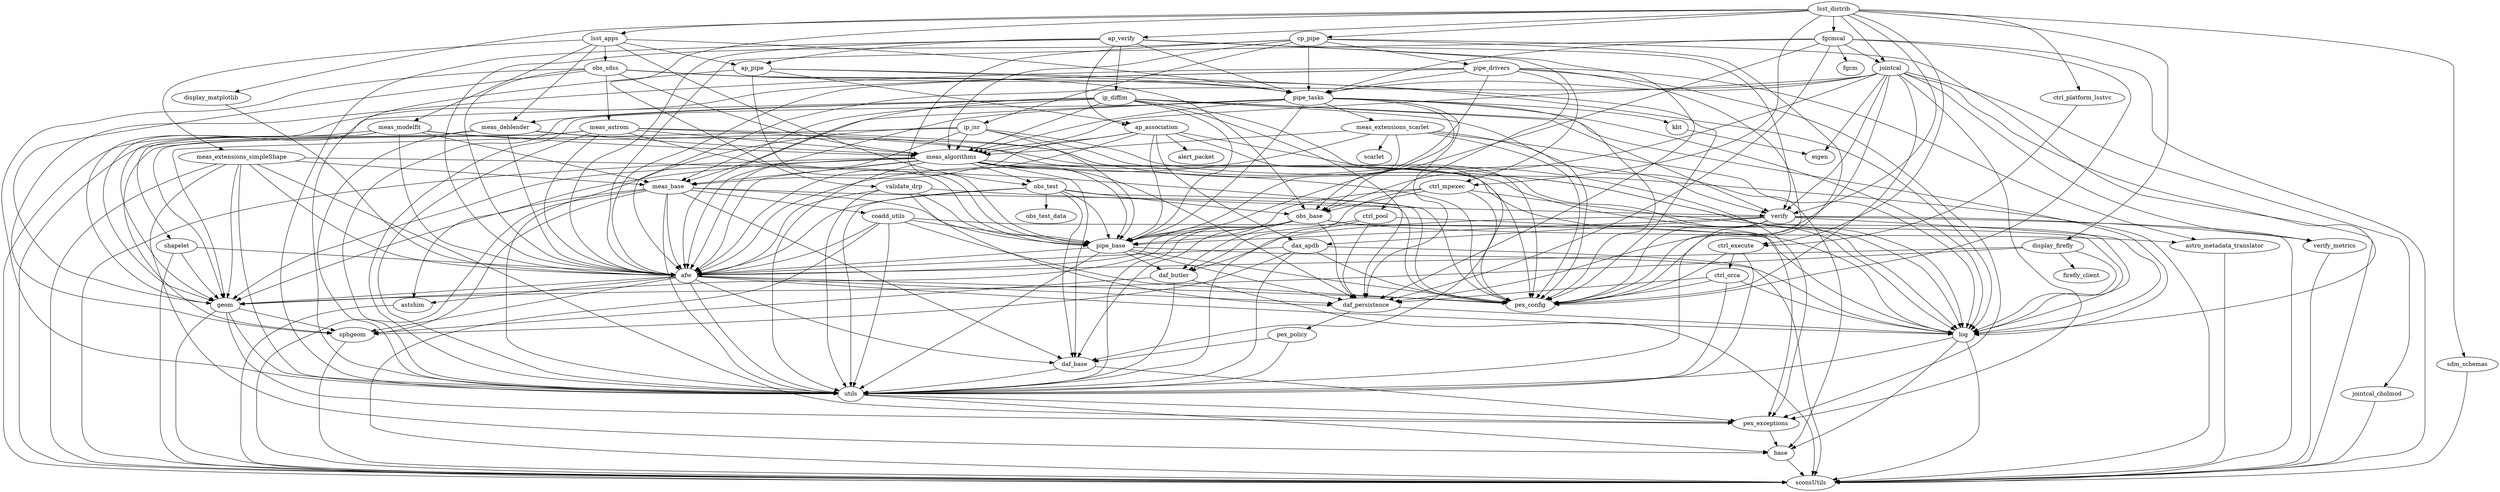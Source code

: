 // Graph for lsst_distrib
digraph {
	lsst_distrib
	lsst_distrib -> lsst_apps
	lsst_apps
	lsst_apps -> meas_deblender
	meas_deblender
	meas_deblender -> afw
	afw
	afw -> daf_base
	daf_base
	daf_base -> utils
	utils
	utils -> base
	base
	base -> sconsUtils
	sconsUtils
	utils -> pex_exceptions
	pex_exceptions
	pex_exceptions -> base
	base
	daf_base -> pex_exceptions
	pex_exceptions
	afw -> daf_persistence
	daf_persistence
	daf_persistence -> log
	log
	log -> base
	base
	log -> sconsUtils
	sconsUtils
	log -> utils
	utils
	daf_persistence -> pex_policy
	pex_policy
	pex_policy -> daf_base
	daf_base
	pex_policy -> utils
	utils
	afw -> pex_config
	pex_config
	afw -> geom
	geom
	geom -> sconsUtils
	sconsUtils
	geom -> sphgeom
	sphgeom
	sphgeom -> sconsUtils
	sconsUtils
	geom -> pex_exceptions
	pex_exceptions
	geom -> utils
	utils
	afw -> log
	log
	afw -> sphgeom
	sphgeom
	afw -> utils
	utils
	afw -> astshim
	astshim
	astshim -> sconsUtils
	sconsUtils
	meas_deblender -> log
	log
	meas_deblender -> meas_algorithms
	meas_algorithms
	meas_algorithms -> astshim
	astshim
	meas_algorithms -> daf_base
	daf_base
	meas_algorithms -> daf_persistence
	daf_persistence
	meas_algorithms -> geom
	geom
	meas_algorithms -> afw
	afw
	meas_algorithms -> log
	log
	meas_algorithms -> meas_base
	meas_base
	meas_base -> utils
	utils
	meas_base -> geom
	geom
	meas_base -> afw
	afw
	meas_base -> coadd_utils
	coadd_utils
	coadd_utils -> afw
	afw
	coadd_utils -> log
	log
	coadd_utils -> pex_config
	pex_config
	coadd_utils -> pipe_base
	pipe_base
	pipe_base -> daf_butler
	daf_butler
	daf_butler -> sphgeom
	sphgeom
	daf_butler -> sconsUtils
	sconsUtils
	daf_butler -> utils
	utils
	pipe_base -> daf_persistence
	daf_persistence
	pipe_base -> log
	log
	pipe_base -> pex_config
	pex_config
	pipe_base -> utils
	utils
	pipe_base -> afw
	afw
	coadd_utils -> sconsUtils
	sconsUtils
	coadd_utils -> utils
	utils
	meas_base -> daf_base
	daf_base
	meas_base -> sphgeom
	sphgeom
	meas_base -> pex_config
	pex_config
	meas_base -> pipe_base
	pipe_base
	meas_base -> sconsUtils
	sconsUtils
	meas_algorithms -> obs_test
	obs_test
	obs_test -> afw
	afw
	obs_test -> daf_base
	daf_base
	obs_test -> obs_base
	obs_base
	obs_base -> daf_base
	daf_base
	obs_base -> log
	log
	obs_base -> daf_persistence
	daf_persistence
	obs_base -> afw
	afw
	obs_base -> utils
	utils
	obs_base -> astro_metadata_translator
	astro_metadata_translator
	astro_metadata_translator -> sconsUtils
	sconsUtils
	obs_base -> geom
	geom
	obs_base -> daf_butler
	daf_butler
	obs_base -> pipe_base
	pipe_base
	obs_test -> pex_config
	pex_config
	obs_test -> utils
	utils
	obs_test -> obs_test_data
	obs_test_data
	obs_test -> pipe_base
	pipe_base
	meas_algorithms -> pex_config
	pex_config
	meas_algorithms -> pex_exceptions
	pex_exceptions
	meas_algorithms -> pipe_base
	pipe_base
	meas_algorithms -> sconsUtils
	sconsUtils
	meas_algorithms -> utils
	utils
	meas_deblender -> sconsUtils
	sconsUtils
	meas_deblender -> utils
	utils
	lsst_apps -> meas_modelfit
	meas_modelfit
	meas_modelfit -> afw
	afw
	meas_modelfit -> meas_algorithms
	meas_algorithms
	meas_modelfit -> meas_base
	meas_base
	meas_modelfit -> log
	log
	meas_modelfit -> sconsUtils
	sconsUtils
	meas_modelfit -> shapelet
	shapelet
	shapelet -> afw
	afw
	shapelet -> sconsUtils
	sconsUtils
	shapelet -> geom
	geom
	meas_modelfit -> geom
	geom
	lsst_apps -> pipe_tasks
	pipe_tasks
	pipe_tasks -> afw
	afw
	pipe_tasks -> daf_persistence
	daf_persistence
	pipe_tasks -> log
	log
	pipe_tasks -> meas_base
	meas_base
	pipe_tasks -> pipe_base
	pipe_base
	pipe_tasks -> pex_config
	pex_config
	pipe_tasks -> utils
	utils
	pipe_tasks -> obs_base
	obs_base
	pipe_tasks -> meas_algorithms
	meas_algorithms
	pipe_tasks -> meas_extensions_scarlet
	meas_extensions_scarlet
	meas_extensions_scarlet -> base
	base
	meas_extensions_scarlet -> afw
	afw
	meas_extensions_scarlet -> log
	log
	meas_extensions_scarlet -> scarlet
	scarlet
	meas_extensions_scarlet -> pex_config
	pex_config
	meas_extensions_scarlet -> pipe_base
	pipe_base
	meas_extensions_scarlet -> meas_algorithms
	meas_algorithms
	pipe_tasks -> kht
	kht
	kht -> eigen
	eigen
	lsst_apps -> ap_pipe
	ap_pipe
	ap_pipe -> utils
	utils
	ap_pipe -> pex_config
	pex_config
	ap_pipe -> pipe_base
	pipe_base
	ap_pipe -> pipe_tasks
	pipe_tasks
	ap_pipe -> ap_association
	ap_association
	ap_association -> afw
	afw
	ap_association -> alert_packet
	alert_packet
	ap_association -> dax_apdb
	dax_apdb
	dax_apdb -> afw
	afw
	dax_apdb -> pex_config
	pex_config
	dax_apdb -> sconsUtils
	sconsUtils
	dax_apdb -> sphgeom
	sphgeom
	dax_apdb -> utils
	utils
	ap_association -> meas_algorithms
	meas_algorithms
	ap_association -> meas_base
	meas_base
	ap_association -> pex_config
	pex_config
	ap_association -> pipe_base
	pipe_base
	ap_association -> verify
	verify
	verify -> sconsUtils
	sconsUtils
	verify -> utils
	utils
	verify -> log
	log
	verify -> pex_config
	pex_config
	verify -> daf_butler
	daf_butler
	verify -> pipe_base
	pipe_base
	verify -> dax_apdb
	dax_apdb
	verify -> verify_metrics
	verify_metrics
	verify_metrics -> sconsUtils
	sconsUtils
	lsst_apps -> obs_sdss
	obs_sdss
	obs_sdss -> obs_base
	obs_base
	obs_sdss -> afw
	afw
	obs_sdss -> meas_algorithms
	meas_algorithms
	obs_sdss -> meas_astrom
	meas_astrom
	meas_astrom -> geom
	geom
	meas_astrom -> sphgeom
	sphgeom
	meas_astrom -> afw
	afw
	meas_astrom -> log
	log
	meas_astrom -> meas_algorithms
	meas_algorithms
	meas_astrom -> pex_config
	pex_config
	meas_astrom -> pipe_base
	pipe_base
	meas_astrom -> utils
	utils
	obs_sdss -> pipe_tasks
	pipe_tasks
	obs_sdss -> utils
	utils
	obs_sdss -> log
	log
	obs_sdss -> geom
	geom
	lsst_apps -> obs_test
	obs_test
	lsst_apps -> meas_extensions_simpleShape
	meas_extensions_simpleShape
	meas_extensions_simpleShape -> sconsUtils
	sconsUtils
	meas_extensions_simpleShape -> base
	base
	meas_extensions_simpleShape -> afw
	afw
	meas_extensions_simpleShape -> meas_base
	meas_base
	meas_extensions_simpleShape -> utils
	utils
	meas_extensions_simpleShape -> pex_config
	pex_config
	meas_extensions_simpleShape -> pex_exceptions
	pex_exceptions
	meas_extensions_simpleShape -> geom
	geom
	lsst_distrib -> ctrl_execute
	ctrl_execute
	ctrl_execute -> ctrl_orca
	ctrl_orca
	ctrl_orca -> utils
	utils
	ctrl_orca -> pex_config
	pex_config
	ctrl_orca -> daf_persistence
	daf_persistence
	ctrl_orca -> log
	log
	ctrl_execute -> pex_config
	pex_config
	ctrl_execute -> utils
	utils
	lsst_distrib -> ctrl_mpexec
	ctrl_mpexec
	ctrl_mpexec -> daf_butler
	daf_butler
	ctrl_mpexec -> log
	log
	ctrl_mpexec -> obs_base
	obs_base
	ctrl_mpexec -> pex_config
	pex_config
	ctrl_mpexec -> pipe_base
	pipe_base
	lsst_distrib -> ctrl_platform_lsstvc
	ctrl_platform_lsstvc
	ctrl_platform_lsstvc -> ctrl_execute
	ctrl_execute
	lsst_distrib -> jointcal
	jointcal
	jointcal -> sconsUtils
	sconsUtils
	jointcal -> eigen
	eigen
	jointcal -> afw
	afw
	jointcal -> daf_persistence
	daf_persistence
	jointcal -> obs_base
	obs_base
	jointcal -> pex_exceptions
	pex_exceptions
	jointcal -> pex_config
	pex_config
	jointcal -> meas_algorithms
	meas_algorithms
	jointcal -> pipe_tasks
	pipe_tasks
	jointcal -> jointcal_cholmod
	jointcal_cholmod
	jointcal_cholmod -> sconsUtils
	sconsUtils
	jointcal -> verify
	verify
	jointcal -> verify_metrics
	verify_metrics
	lsst_distrib -> verify
	verify
	lsst_distrib -> ap_verify
	ap_verify
	ap_verify -> utils
	utils
	ap_verify -> afw
	afw
	ap_verify -> daf_persistence
	daf_persistence
	ap_verify -> pipe_tasks
	pipe_tasks
	ap_verify -> verify
	verify
	ap_verify -> ap_pipe
	ap_pipe
	ap_verify -> ctrl_mpexec
	ctrl_mpexec
	ap_verify -> ip_diffim
	ip_diffim
	ip_diffim -> afw
	afw
	ip_diffim -> daf_base
	daf_base
	ip_diffim -> daf_persistence
	daf_persistence
	ip_diffim -> log
	log
	ip_diffim -> meas_algorithms
	meas_algorithms
	ip_diffim -> meas_base
	meas_base
	ip_diffim -> meas_deblender
	meas_deblender
	ip_diffim -> pex_config
	pex_config
	ip_diffim -> pipe_base
	pipe_base
	ip_diffim -> utils
	utils
	ip_diffim -> verify
	verify
	ip_diffim -> geom
	geom
	ap_verify -> ap_association
	ap_association
	lsst_distrib -> display_firefly
	display_firefly
	display_firefly -> afw
	afw
	display_firefly -> geom
	geom
	display_firefly -> log
	log
	display_firefly -> firefly_client
	firefly_client
	lsst_distrib -> display_matplotlib
	display_matplotlib
	display_matplotlib -> afw
	afw
	lsst_distrib -> cp_pipe
	cp_pipe
	cp_pipe -> pex_config
	pex_config
	cp_pipe -> pipe_base
	pipe_base
	cp_pipe -> log
	log
	cp_pipe -> ip_isr
	ip_isr
	ip_isr -> meas_algorithms
	meas_algorithms
	ip_isr -> pipe_base
	pipe_base
	ip_isr -> sconsUtils
	sconsUtils
	ip_isr -> afw
	afw
	ip_isr -> geom
	geom
	ip_isr -> utils
	utils
	ip_isr -> pex_exceptions
	pex_exceptions
	cp_pipe -> afw
	afw
	cp_pipe -> meas_algorithms
	meas_algorithms
	cp_pipe -> pipe_drivers
	pipe_drivers
	pipe_drivers -> ctrl_pool
	ctrl_pool
	ctrl_pool -> daf_persistence
	daf_persistence
	ctrl_pool -> pipe_base
	pipe_base
	ctrl_pool -> log
	log
	ctrl_pool -> utils
	utils
	pipe_drivers -> afw
	afw
	pipe_drivers -> pex_exceptions
	pex_exceptions
	pipe_drivers -> sphgeom
	sphgeom
	pipe_drivers -> pex_config
	pex_config
	pipe_drivers -> pipe_base
	pipe_base
	pipe_drivers -> pipe_tasks
	pipe_tasks
	pipe_drivers -> astro_metadata_translator
	astro_metadata_translator
	pipe_drivers -> geom
	geom
	cp_pipe -> pipe_tasks
	pipe_tasks
	lsst_distrib -> sdm_schemas
	sdm_schemas
	sdm_schemas -> sconsUtils
	sconsUtils
	lsst_distrib -> validate_drp
	validate_drp
	validate_drp -> utils
	utils
	validate_drp -> daf_persistence
	daf_persistence
	validate_drp -> afw
	afw
	validate_drp -> pipe_base
	pipe_base
	validate_drp -> verify
	verify
	lsst_distrib -> fgcmcal
	fgcmcal
	fgcmcal -> sconsUtils
	sconsUtils
	fgcmcal -> afw
	afw
	fgcmcal -> daf_persistence
	daf_persistence
	fgcmcal -> obs_base
	obs_base
	fgcmcal -> pex_config
	pex_config
	fgcmcal -> pipe_tasks
	pipe_tasks
	fgcmcal -> fgcm
	fgcm
	fgcmcal -> jointcal
	jointcal
}
